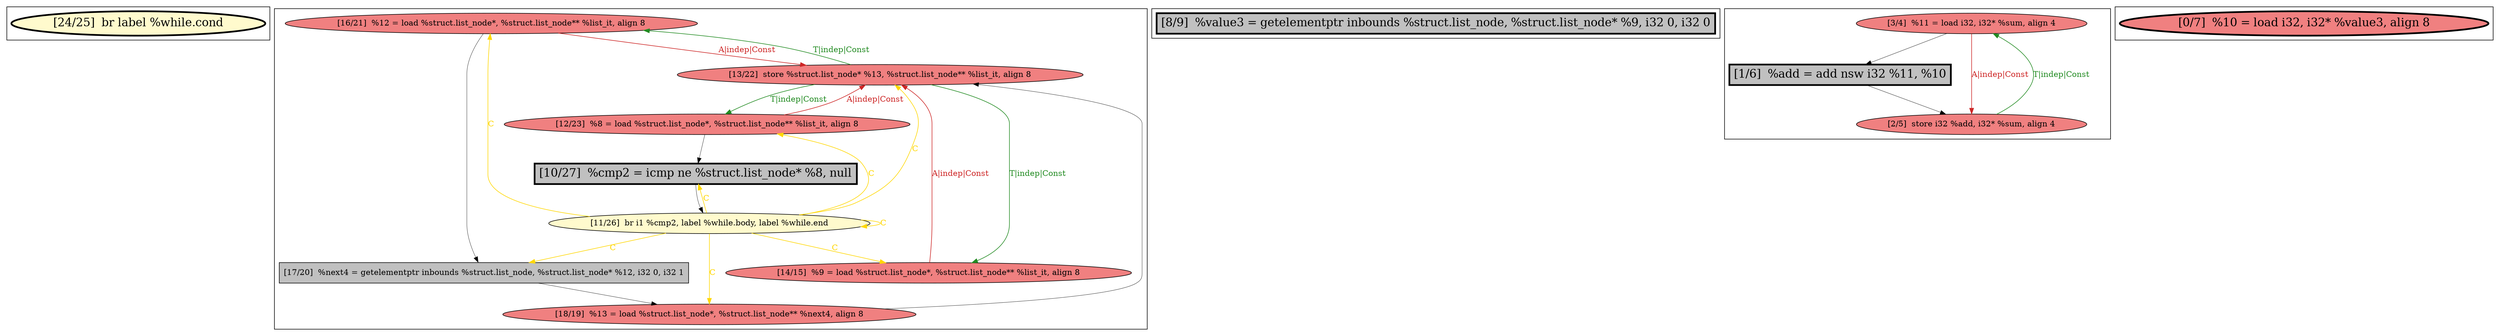
digraph G {





subgraph cluster4 {


node1205 [penwidth=3.0,fontsize=20,fillcolor=lemonchiffon,label="[24/25]  br label %while.cond",shape=ellipse,style=filled ]



}

subgraph cluster3 {


node1204 [fillcolor=lightcoral,label="[16/21]  %12 = load %struct.list_node*, %struct.list_node** %list_it, align 8",shape=ellipse,style=filled ]
node1203 [fillcolor=lightcoral,label="[13/22]  store %struct.list_node* %13, %struct.list_node** %list_it, align 8",shape=ellipse,style=filled ]
node1198 [fillcolor=lightcoral,label="[18/19]  %13 = load %struct.list_node*, %struct.list_node** %next4, align 8",shape=ellipse,style=filled ]
node1200 [fillcolor=lightcoral,label="[12/23]  %8 = load %struct.list_node*, %struct.list_node** %list_it, align 8",shape=ellipse,style=filled ]
node1201 [fillcolor=grey,label="[17/20]  %next4 = getelementptr inbounds %struct.list_node, %struct.list_node* %12, i32 0, i32 1",shape=rectangle,style=filled ]
node1197 [fillcolor=lightcoral,label="[14/15]  %9 = load %struct.list_node*, %struct.list_node** %list_it, align 8",shape=ellipse,style=filled ]
node1199 [fillcolor=lemonchiffon,label="[11/26]  br i1 %cmp2, label %while.body, label %while.end",shape=ellipse,style=filled ]
node1202 [penwidth=3.0,fontsize=20,fillcolor=grey,label="[10/27]  %cmp2 = icmp ne %struct.list_node* %8, null",shape=rectangle,style=filled ]

node1203->node1200 [style=solid,color=forestgreen,label="T|indep|Const",penwidth=1.0,fontcolor=forestgreen ]
node1201->node1198 [style=solid,color=black,label="",penwidth=0.5,fontcolor=black ]
node1204->node1203 [style=solid,color=firebrick3,label="A|indep|Const",penwidth=1.0,fontcolor=firebrick3 ]
node1199->node1197 [style=solid,color=gold,label="C",penwidth=1.0,fontcolor=gold ]
node1199->node1198 [style=solid,color=gold,label="C",penwidth=1.0,fontcolor=gold ]
node1199->node1200 [style=solid,color=gold,label="C",penwidth=1.0,fontcolor=gold ]
node1199->node1203 [style=solid,color=gold,label="C",penwidth=1.0,fontcolor=gold ]
node1197->node1203 [style=solid,color=firebrick3,label="A|indep|Const",penwidth=1.0,fontcolor=firebrick3 ]
node1202->node1199 [style=solid,color=black,label="",penwidth=0.5,fontcolor=black ]
node1204->node1201 [style=solid,color=black,label="",penwidth=0.5,fontcolor=black ]
node1203->node1204 [style=solid,color=forestgreen,label="T|indep|Const",penwidth=1.0,fontcolor=forestgreen ]
node1199->node1199 [style=solid,color=gold,label="C",penwidth=1.0,fontcolor=gold ]
node1203->node1197 [style=solid,color=forestgreen,label="T|indep|Const",penwidth=1.0,fontcolor=forestgreen ]
node1199->node1204 [style=solid,color=gold,label="C",penwidth=1.0,fontcolor=gold ]
node1198->node1203 [style=solid,color=black,label="",penwidth=0.5,fontcolor=black ]
node1200->node1202 [style=solid,color=black,label="",penwidth=0.5,fontcolor=black ]
node1200->node1203 [style=solid,color=firebrick3,label="A|indep|Const",penwidth=1.0,fontcolor=firebrick3 ]
node1199->node1201 [style=solid,color=gold,label="C",penwidth=1.0,fontcolor=gold ]
node1199->node1202 [style=solid,color=gold,label="C",penwidth=1.0,fontcolor=gold ]


}

subgraph cluster2 {


node1196 [penwidth=3.0,fontsize=20,fillcolor=grey,label="[8/9]  %value3 = getelementptr inbounds %struct.list_node, %struct.list_node* %9, i32 0, i32 0",shape=rectangle,style=filled ]



}

subgraph cluster0 {


node1194 [fillcolor=lightcoral,label="[3/4]  %11 = load i32, i32* %sum, align 4",shape=ellipse,style=filled ]
node1192 [penwidth=3.0,fontsize=20,fillcolor=grey,label="[1/6]  %add = add nsw i32 %11, %10",shape=rectangle,style=filled ]
node1193 [fillcolor=lightcoral,label="[2/5]  store i32 %add, i32* %sum, align 4",shape=ellipse,style=filled ]

node1193->node1194 [style=solid,color=forestgreen,label="T|indep|Const",penwidth=1.0,fontcolor=forestgreen ]
node1194->node1192 [style=solid,color=black,label="",penwidth=0.5,fontcolor=black ]
node1192->node1193 [style=solid,color=black,label="",penwidth=0.5,fontcolor=black ]
node1194->node1193 [style=solid,color=firebrick3,label="A|indep|Const",penwidth=1.0,fontcolor=firebrick3 ]


}

subgraph cluster1 {


node1195 [penwidth=3.0,fontsize=20,fillcolor=lightcoral,label="[0/7]  %10 = load i32, i32* %value3, align 8",shape=ellipse,style=filled ]



}

}
